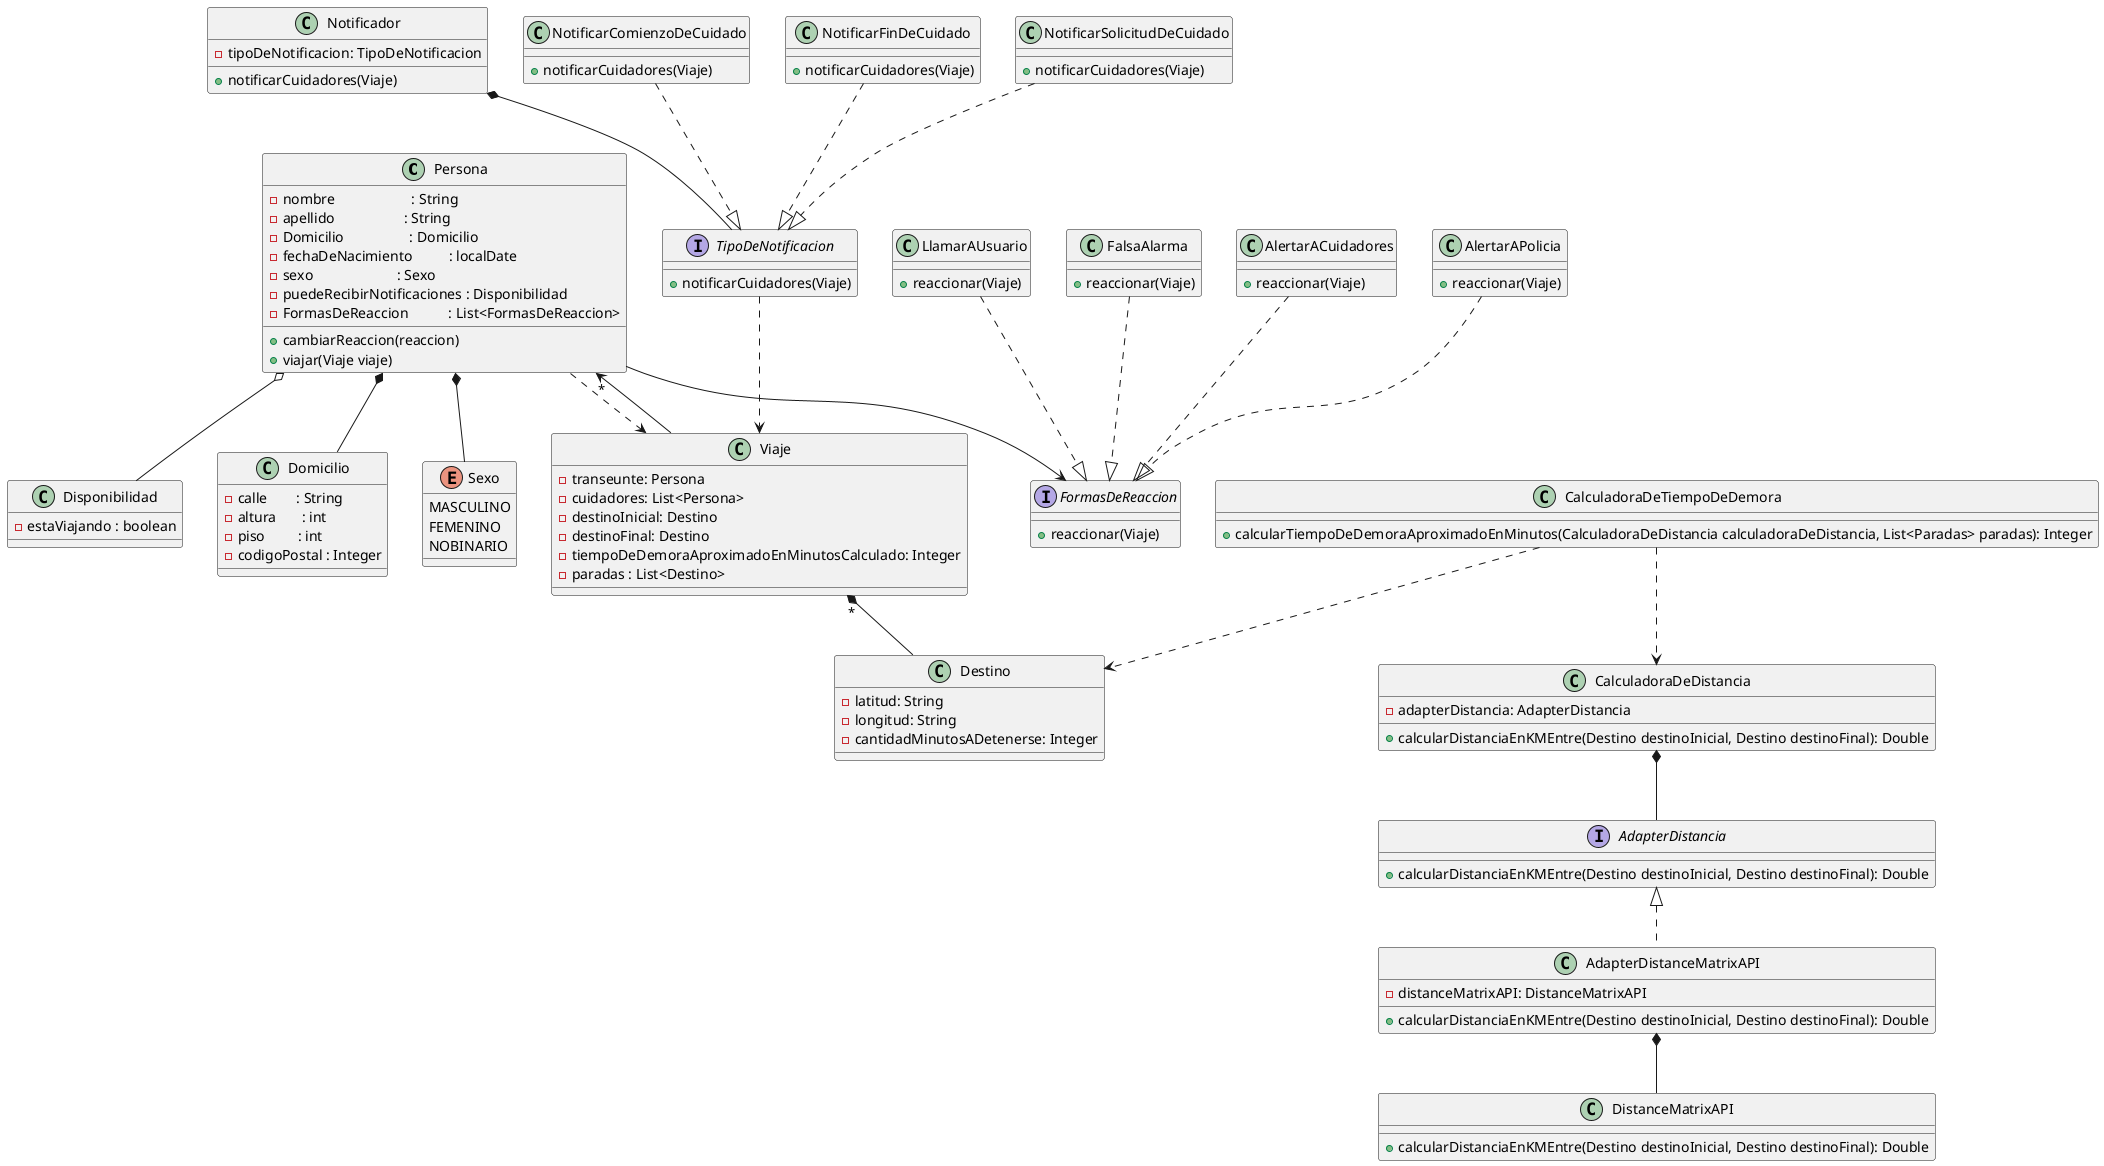 @startuml

Persona o-- Disponibilidad
Persona *-- Domicilio
Persona *-- Sexo

Persona --> FormasDeReaccion
AlertarACuidadores ..|> FormasDeReaccion
AlertarAPolicia ..|> FormasDeReaccion
LlamarAUsuario ..|> FormasDeReaccion
FalsaAlarma ..|> FormasDeReaccion

Notificador *-- TipoDeNotificacion
NotificarComienzoDeCuidado ..|> TipoDeNotificacion
NotificarFinDeCuidado ..|> TipoDeNotificacion
NotificarSolicitudDeCuidado ..|> TipoDeNotificacion
TipoDeNotificacion ..> Viaje


Viaje --> "*" Persona
Viaje "*" *-- Destino

Persona ..> Viaje

class Persona {
    -nombre                     : String
    -apellido                   : String
    -Domicilio                  : Domicilio
    -fechaDeNacimiento          : localDate
    -sexo                       : Sexo
    -puedeRecibirNotificaciones : Disponibilidad
    -FormasDeReaccion           : List<FormasDeReaccion>

    +cambiarReaccion(reaccion)
    +viajar(Viaje viaje)
}

class Domicilio {
    -calle        : String
    -altura       : int
    -piso         : int
    -codigoPostal : Integer

}

class Disponibilidad {
    -estaViajando : boolean
}

enum Sexo {
    MASCULINO
    FEMENINO
    NOBINARIO
}

class Destino{
 -latitud: String
 -longitud: String
 -cantidadMinutosADetenerse: Integer
}

class Viaje{
    -transeunte: Persona
    -cuidadores: List<Persona>
    -destinoInicial: Destino
    -destinoFinal: Destino
    -tiempoDeDemoraAproximadoEnMinutosCalculado: Integer
    -paradas : List<Destino>
}

interface FormasDeReaccion {
    +reaccionar(Viaje)
}

class AlertarACuidadores {
    +reaccionar(Viaje)
}

class AlertarAPolicia {
    +reaccionar(Viaje)
}

class LlamarAUsuario {
    +reaccionar(Viaje)
}

class FalsaAlarma {
    +reaccionar(Viaje)
}

interface TipoDeNotificacion {
    +notificarCuidadores(Viaje)
}

class Notificador {
    -tipoDeNotificacion: TipoDeNotificacion
    +notificarCuidadores(Viaje)
}

class NotificarSolicitudDeCuidado {
    +notificarCuidadores(Viaje)
}

class NotificarComienzoDeCuidado {
    +notificarCuidadores(Viaje)
}

class NotificarFinDeCuidado {
    +notificarCuidadores(Viaje)
}

class CalculadoraDeTiempoDeDemora{
    +calcularTiempoDeDemoraAproximadoEnMinutos(CalculadoraDeDistancia calculadoraDeDistancia, List<Paradas> paradas): Integer
}

interface AdapterDistancia{
    +calcularDistanciaEnKMEntre(Destino destinoInicial, Destino destinoFinal): Double
}

class CalculadoraDeDistancia{
    -adapterDistancia: AdapterDistancia
    +calcularDistanciaEnKMEntre(Destino destinoInicial, Destino destinoFinal): Double
}

class AdapterDistanceMatrixAPI{
    -distanceMatrixAPI: DistanceMatrixAPI
    +calcularDistanciaEnKMEntre(Destino destinoInicial, Destino destinoFinal): Double
}

class DistanceMatrixAPI{
    +calcularDistanciaEnKMEntre(Destino destinoInicial, Destino destinoFinal): Double
}


CalculadoraDeDistancia *-- AdapterDistancia
AdapterDistancia <|.. AdapterDistanceMatrixAPI
AdapterDistanceMatrixAPI *-- DistanceMatrixAPI


CalculadoraDeTiempoDeDemora ..> Destino
CalculadoraDeTiempoDeDemora ..> CalculadoraDeDistancia

@enduml
